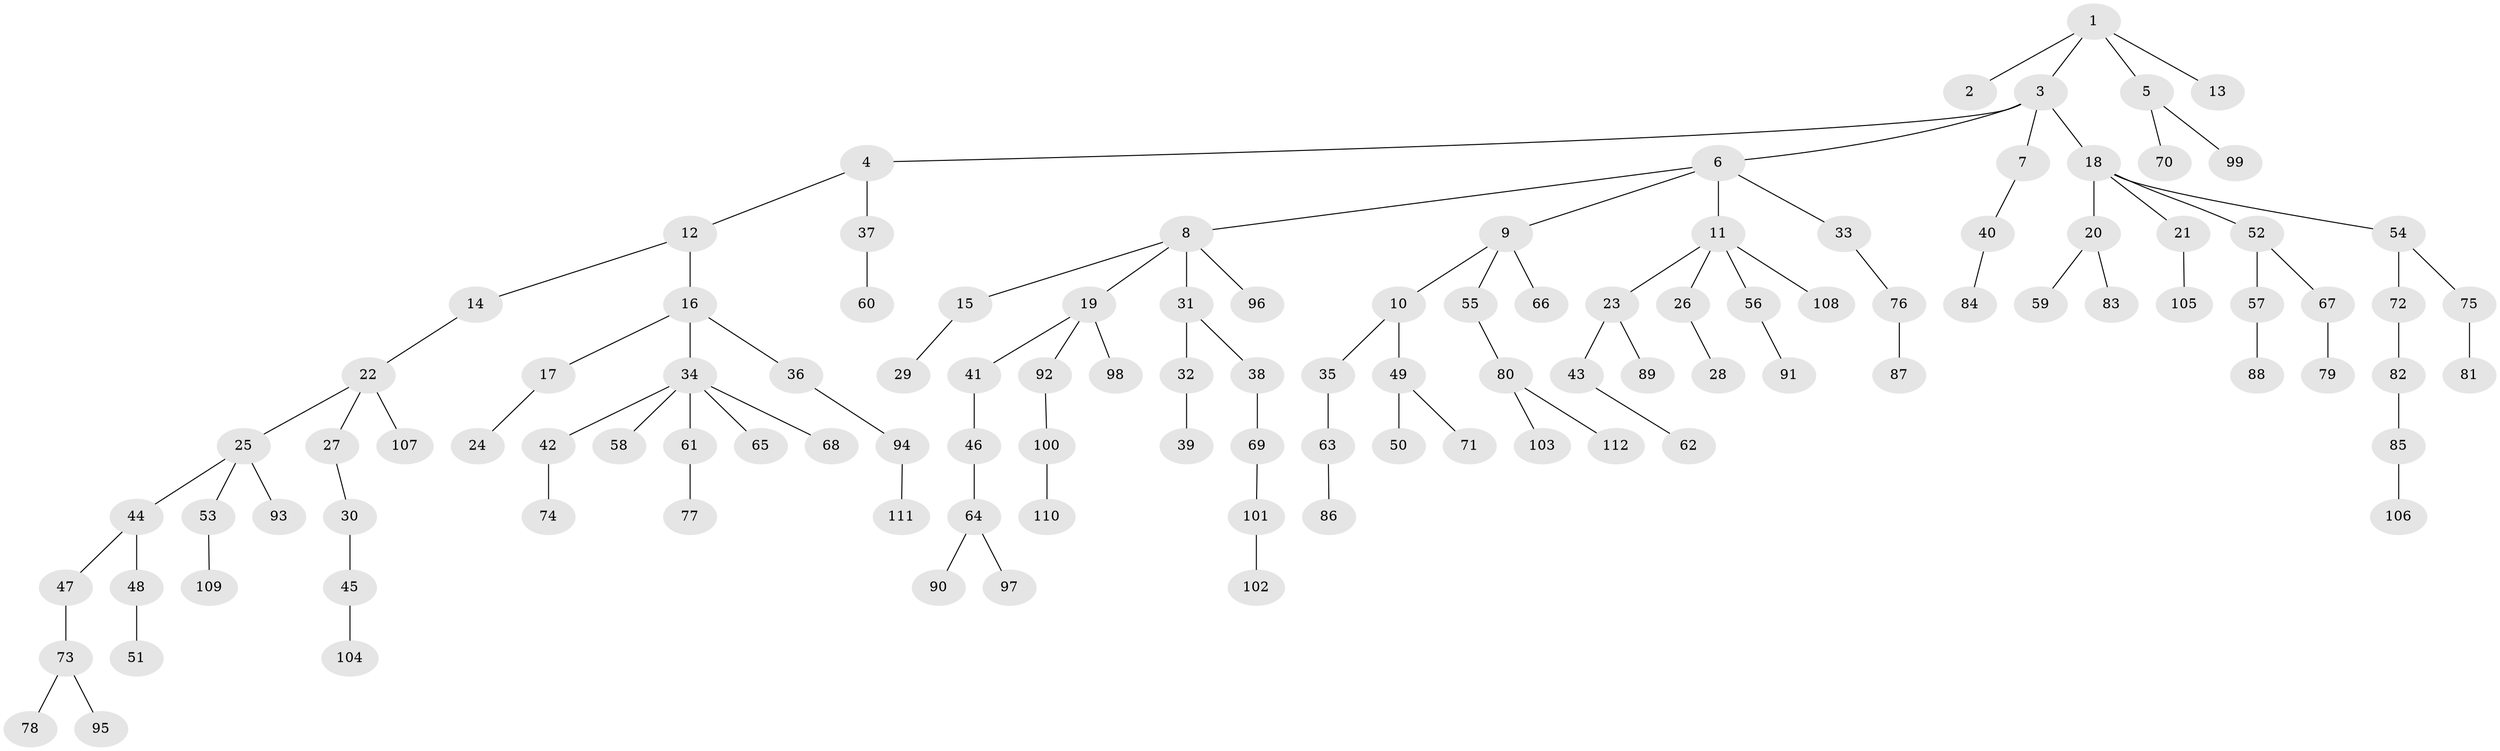 // Generated by graph-tools (version 1.1) at 2025/26/03/09/25 03:26:24]
// undirected, 112 vertices, 111 edges
graph export_dot {
graph [start="1"]
  node [color=gray90,style=filled];
  1;
  2;
  3;
  4;
  5;
  6;
  7;
  8;
  9;
  10;
  11;
  12;
  13;
  14;
  15;
  16;
  17;
  18;
  19;
  20;
  21;
  22;
  23;
  24;
  25;
  26;
  27;
  28;
  29;
  30;
  31;
  32;
  33;
  34;
  35;
  36;
  37;
  38;
  39;
  40;
  41;
  42;
  43;
  44;
  45;
  46;
  47;
  48;
  49;
  50;
  51;
  52;
  53;
  54;
  55;
  56;
  57;
  58;
  59;
  60;
  61;
  62;
  63;
  64;
  65;
  66;
  67;
  68;
  69;
  70;
  71;
  72;
  73;
  74;
  75;
  76;
  77;
  78;
  79;
  80;
  81;
  82;
  83;
  84;
  85;
  86;
  87;
  88;
  89;
  90;
  91;
  92;
  93;
  94;
  95;
  96;
  97;
  98;
  99;
  100;
  101;
  102;
  103;
  104;
  105;
  106;
  107;
  108;
  109;
  110;
  111;
  112;
  1 -- 2;
  1 -- 3;
  1 -- 5;
  1 -- 13;
  3 -- 4;
  3 -- 6;
  3 -- 7;
  3 -- 18;
  4 -- 12;
  4 -- 37;
  5 -- 70;
  5 -- 99;
  6 -- 8;
  6 -- 9;
  6 -- 11;
  6 -- 33;
  7 -- 40;
  8 -- 15;
  8 -- 19;
  8 -- 31;
  8 -- 96;
  9 -- 10;
  9 -- 55;
  9 -- 66;
  10 -- 35;
  10 -- 49;
  11 -- 23;
  11 -- 26;
  11 -- 56;
  11 -- 108;
  12 -- 14;
  12 -- 16;
  14 -- 22;
  15 -- 29;
  16 -- 17;
  16 -- 34;
  16 -- 36;
  17 -- 24;
  18 -- 20;
  18 -- 21;
  18 -- 52;
  18 -- 54;
  19 -- 41;
  19 -- 92;
  19 -- 98;
  20 -- 59;
  20 -- 83;
  21 -- 105;
  22 -- 25;
  22 -- 27;
  22 -- 107;
  23 -- 43;
  23 -- 89;
  25 -- 44;
  25 -- 53;
  25 -- 93;
  26 -- 28;
  27 -- 30;
  30 -- 45;
  31 -- 32;
  31 -- 38;
  32 -- 39;
  33 -- 76;
  34 -- 42;
  34 -- 58;
  34 -- 61;
  34 -- 65;
  34 -- 68;
  35 -- 63;
  36 -- 94;
  37 -- 60;
  38 -- 69;
  40 -- 84;
  41 -- 46;
  42 -- 74;
  43 -- 62;
  44 -- 47;
  44 -- 48;
  45 -- 104;
  46 -- 64;
  47 -- 73;
  48 -- 51;
  49 -- 50;
  49 -- 71;
  52 -- 57;
  52 -- 67;
  53 -- 109;
  54 -- 72;
  54 -- 75;
  55 -- 80;
  56 -- 91;
  57 -- 88;
  61 -- 77;
  63 -- 86;
  64 -- 90;
  64 -- 97;
  67 -- 79;
  69 -- 101;
  72 -- 82;
  73 -- 78;
  73 -- 95;
  75 -- 81;
  76 -- 87;
  80 -- 103;
  80 -- 112;
  82 -- 85;
  85 -- 106;
  92 -- 100;
  94 -- 111;
  100 -- 110;
  101 -- 102;
}
